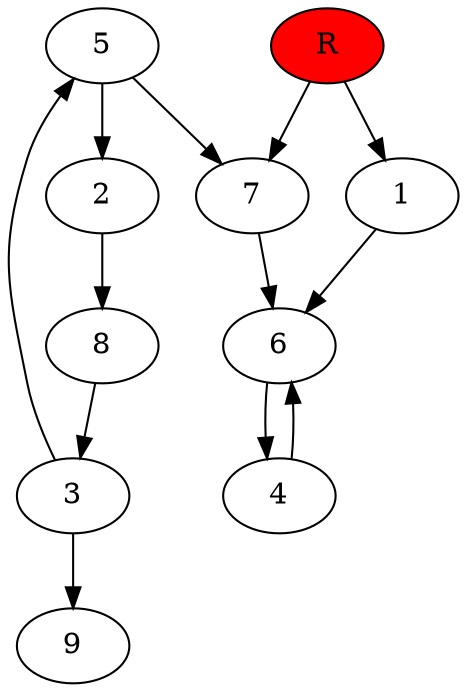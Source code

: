 digraph prb41318 {
	1
	2
	3
	4
	5
	6
	7
	8
	R [fillcolor="#ff0000" style=filled]
	1 -> 6
	2 -> 8
	3 -> 5
	3 -> 9
	4 -> 6
	5 -> 2
	5 -> 7
	6 -> 4
	7 -> 6
	8 -> 3
	R -> 1
	R -> 7
}
